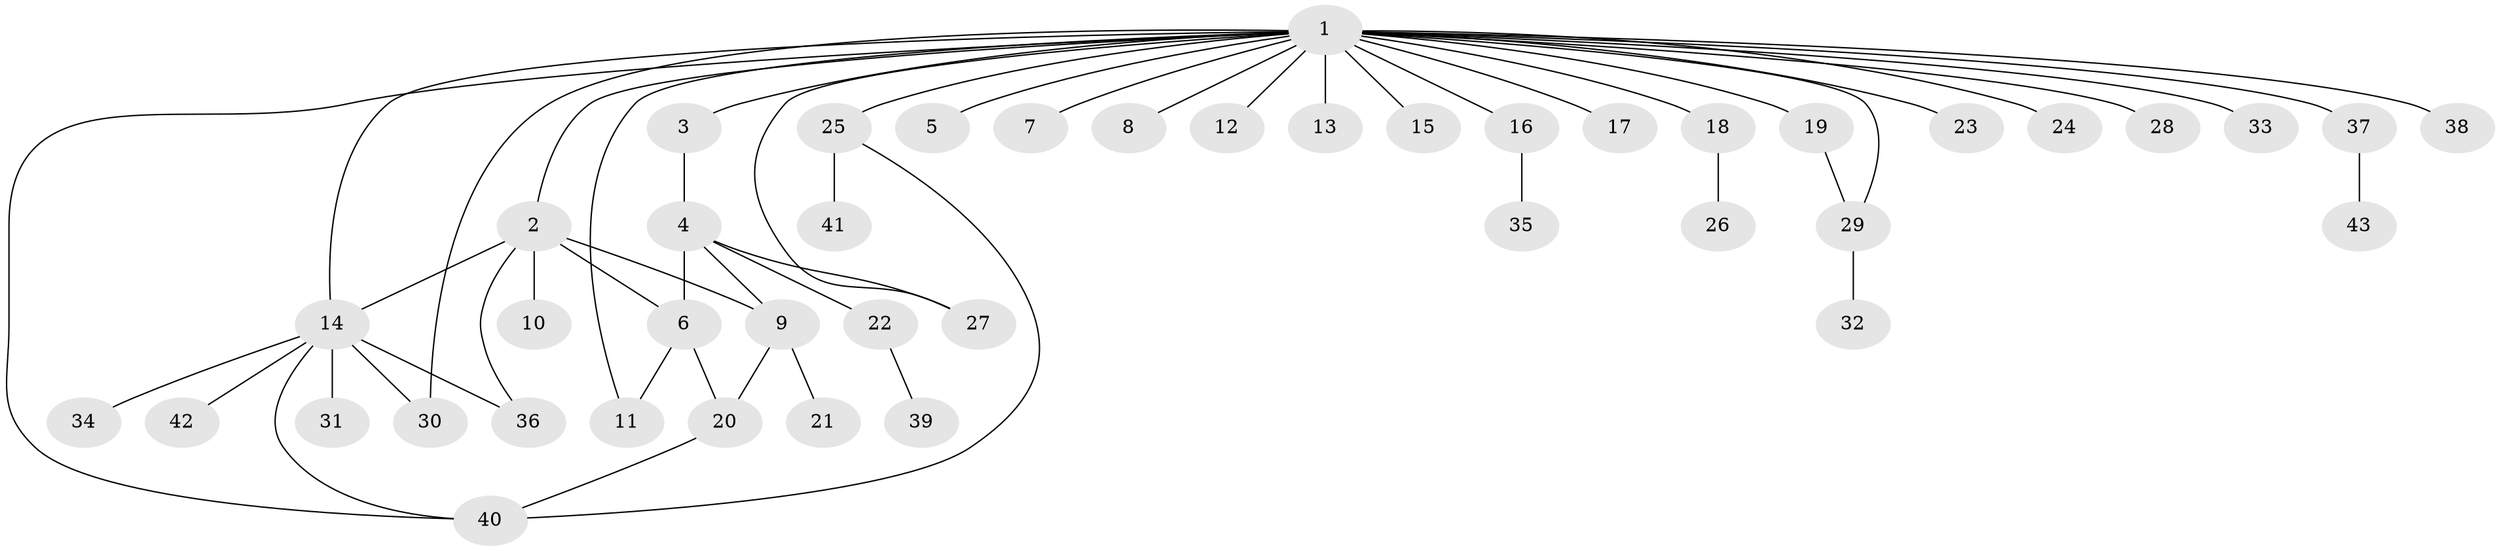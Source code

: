 // original degree distribution, {28: 0.01639344262295082, 9: 0.03278688524590164, 1: 0.5081967213114754, 3: 0.09836065573770492, 6: 0.03278688524590164, 5: 0.01639344262295082, 2: 0.26229508196721313, 4: 0.03278688524590164}
// Generated by graph-tools (version 1.1) at 2025/50/03/04/25 22:50:10]
// undirected, 43 vertices, 54 edges
graph export_dot {
  node [color=gray90,style=filled];
  1;
  2;
  3;
  4;
  5;
  6;
  7;
  8;
  9;
  10;
  11;
  12;
  13;
  14;
  15;
  16;
  17;
  18;
  19;
  20;
  21;
  22;
  23;
  24;
  25;
  26;
  27;
  28;
  29;
  30;
  31;
  32;
  33;
  34;
  35;
  36;
  37;
  38;
  39;
  40;
  41;
  42;
  43;
  1 -- 2 [weight=1.0];
  1 -- 3 [weight=1.0];
  1 -- 5 [weight=1.0];
  1 -- 7 [weight=1.0];
  1 -- 8 [weight=1.0];
  1 -- 11 [weight=1.0];
  1 -- 12 [weight=1.0];
  1 -- 13 [weight=1.0];
  1 -- 14 [weight=1.0];
  1 -- 15 [weight=1.0];
  1 -- 16 [weight=1.0];
  1 -- 17 [weight=1.0];
  1 -- 18 [weight=1.0];
  1 -- 19 [weight=1.0];
  1 -- 23 [weight=1.0];
  1 -- 24 [weight=1.0];
  1 -- 25 [weight=1.0];
  1 -- 27 [weight=1.0];
  1 -- 28 [weight=1.0];
  1 -- 29 [weight=1.0];
  1 -- 30 [weight=1.0];
  1 -- 33 [weight=1.0];
  1 -- 37 [weight=1.0];
  1 -- 38 [weight=1.0];
  1 -- 40 [weight=1.0];
  2 -- 6 [weight=2.0];
  2 -- 9 [weight=1.0];
  2 -- 10 [weight=1.0];
  2 -- 14 [weight=1.0];
  2 -- 36 [weight=1.0];
  3 -- 4 [weight=1.0];
  4 -- 6 [weight=1.0];
  4 -- 9 [weight=1.0];
  4 -- 22 [weight=1.0];
  4 -- 27 [weight=1.0];
  6 -- 11 [weight=2.0];
  6 -- 20 [weight=1.0];
  9 -- 20 [weight=1.0];
  9 -- 21 [weight=1.0];
  14 -- 30 [weight=1.0];
  14 -- 31 [weight=1.0];
  14 -- 34 [weight=1.0];
  14 -- 36 [weight=1.0];
  14 -- 40 [weight=1.0];
  14 -- 42 [weight=1.0];
  16 -- 35 [weight=1.0];
  18 -- 26 [weight=1.0];
  19 -- 29 [weight=1.0];
  20 -- 40 [weight=1.0];
  22 -- 39 [weight=1.0];
  25 -- 40 [weight=1.0];
  25 -- 41 [weight=1.0];
  29 -- 32 [weight=1.0];
  37 -- 43 [weight=1.0];
}
